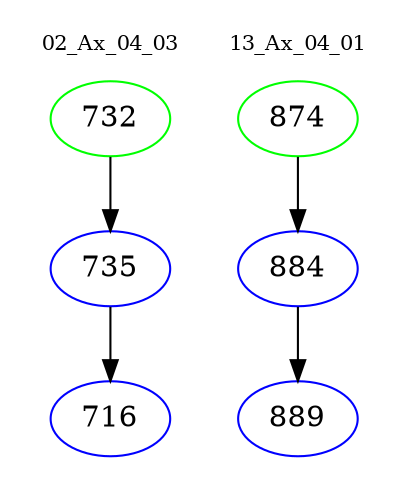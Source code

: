digraph{
subgraph cluster_0 {
color = white
label = "02_Ax_04_03";
fontsize=10;
T0_732 [label="732", color="green"]
T0_732 -> T0_735 [color="black"]
T0_735 [label="735", color="blue"]
T0_735 -> T0_716 [color="black"]
T0_716 [label="716", color="blue"]
}
subgraph cluster_1 {
color = white
label = "13_Ax_04_01";
fontsize=10;
T1_874 [label="874", color="green"]
T1_874 -> T1_884 [color="black"]
T1_884 [label="884", color="blue"]
T1_884 -> T1_889 [color="black"]
T1_889 [label="889", color="blue"]
}
}
